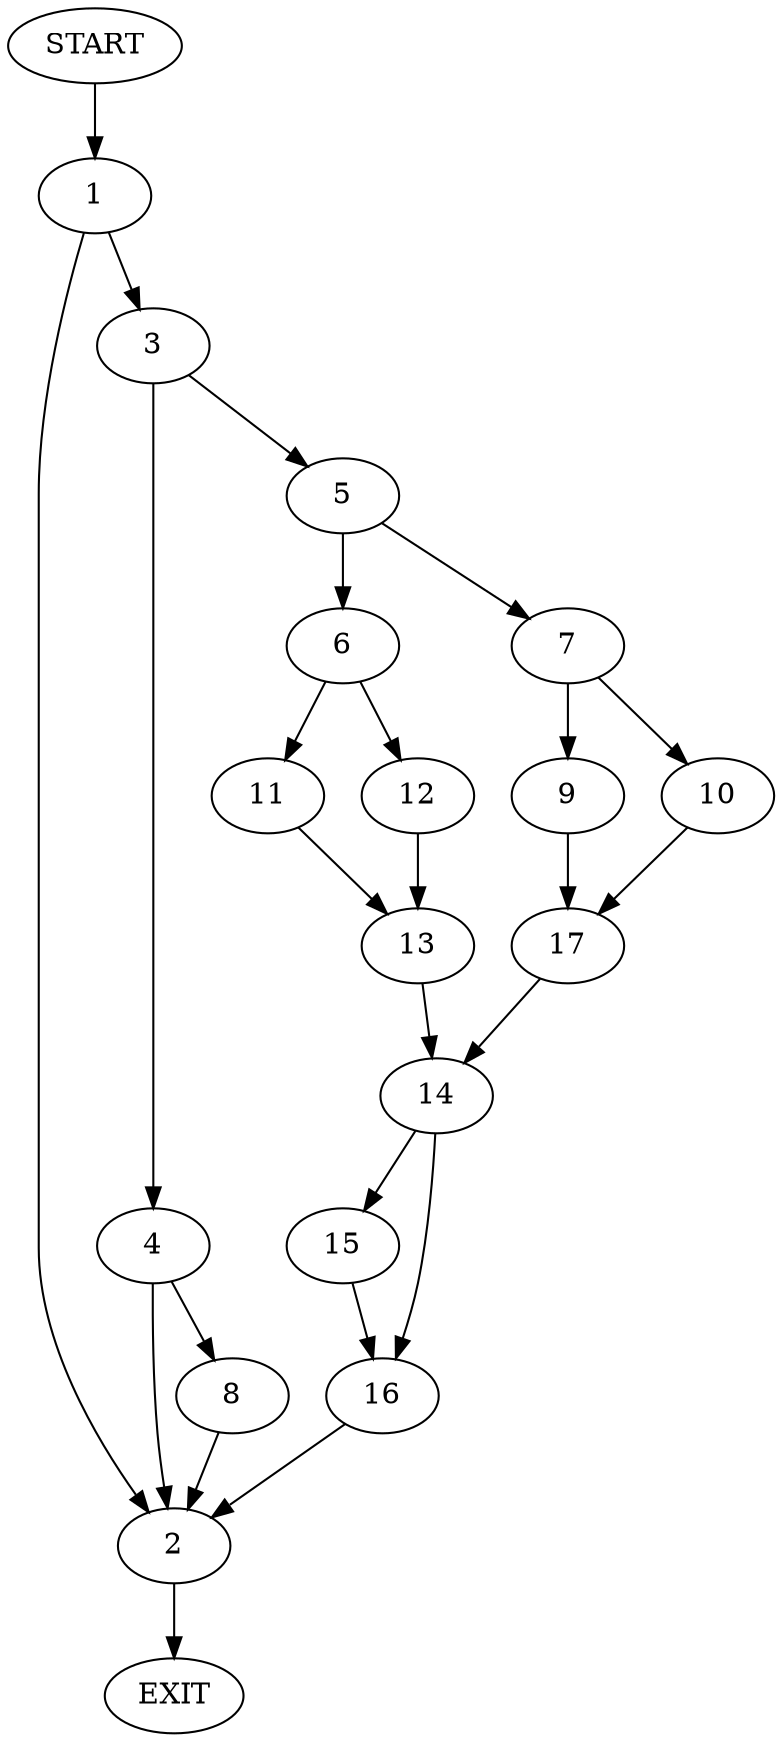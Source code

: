 digraph {
0 [label="START"];
1;
2;
3;
4;
5;
6;
7;
8;
9;
10;
11;
12;
13;
14;
15;
16;
17;
18 [label="EXIT"];
0 -> 1;
1 -> 2;
1 -> 3;
3 -> 4;
3 -> 5;
2 -> 18;
5 -> 6;
5 -> 7;
4 -> 2;
4 -> 8;
7 -> 9;
7 -> 10;
6 -> 11;
6 -> 12;
12 -> 13;
11 -> 13;
13 -> 14;
14 -> 15;
14 -> 16;
9 -> 17;
10 -> 17;
17 -> 14;
15 -> 16;
16 -> 2;
8 -> 2;
}